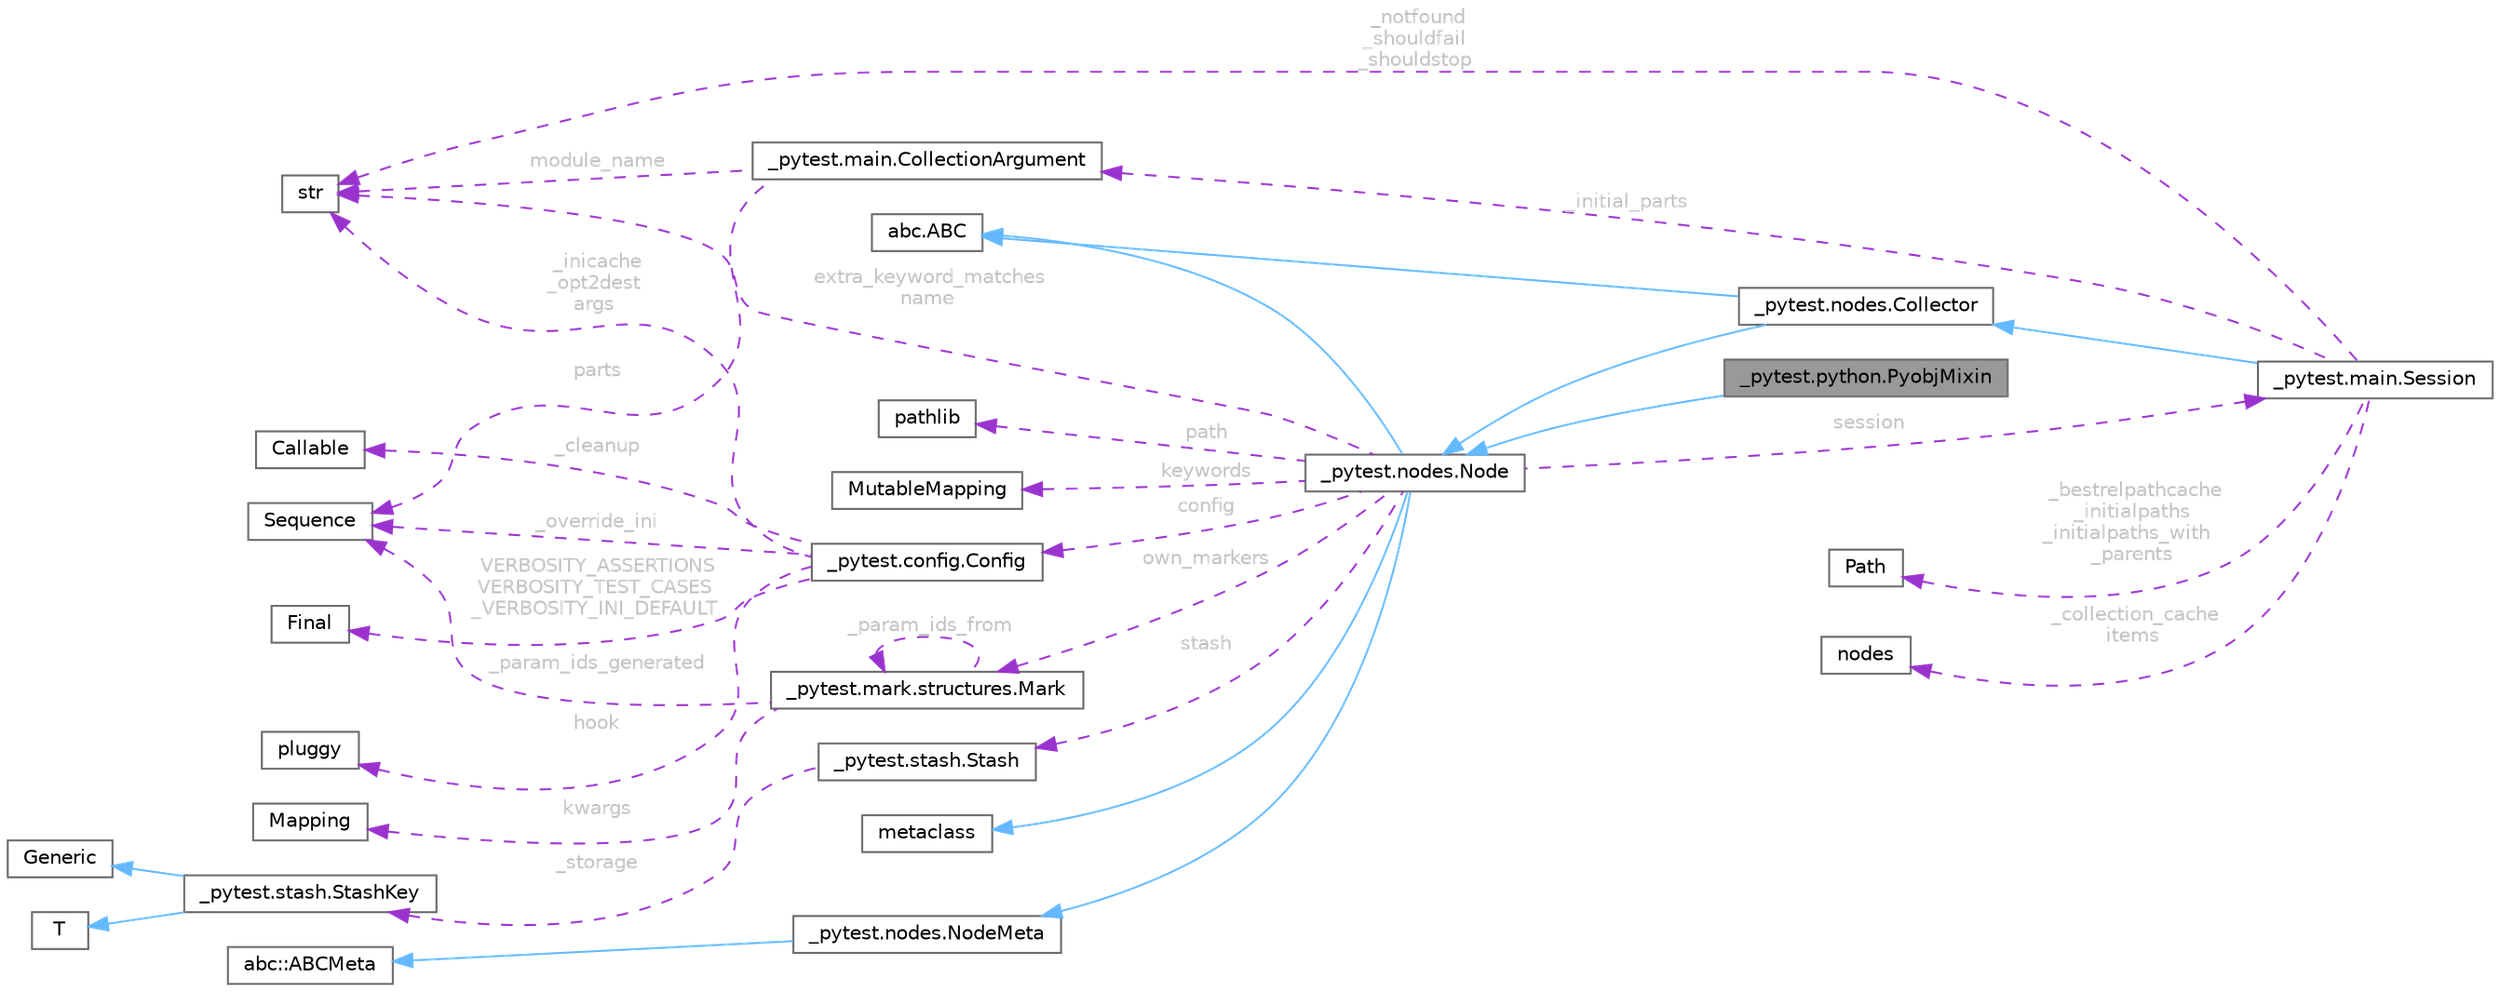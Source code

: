 digraph "_pytest.python.PyobjMixin"
{
 // LATEX_PDF_SIZE
  bgcolor="transparent";
  edge [fontname=Helvetica,fontsize=10,labelfontname=Helvetica,labelfontsize=10];
  node [fontname=Helvetica,fontsize=10,shape=box,height=0.2,width=0.4];
  rankdir="LR";
  Node1 [id="Node000001",label="_pytest.python.PyobjMixin",height=0.2,width=0.4,color="gray40", fillcolor="grey60", style="filled", fontcolor="black",tooltip=" "];
  Node2 -> Node1 [id="edge1_Node000001_Node000002",dir="back",color="steelblue1",style="solid",tooltip=" "];
  Node2 [id="Node000002",label="_pytest.nodes.Node",height=0.2,width=0.4,color="gray40", fillcolor="white", style="filled",URL="$class__pytest_1_1nodes_1_1_node.html",tooltip=" "];
  Node3 -> Node2 [id="edge2_Node000002_Node000003",dir="back",color="steelblue1",style="solid",tooltip=" "];
  Node3 [id="Node000003",label="abc.ABC",height=0.2,width=0.4,color="gray40", fillcolor="white", style="filled",tooltip=" "];
  Node4 -> Node2 [id="edge3_Node000002_Node000004",dir="back",color="steelblue1",style="solid",tooltip=" "];
  Node4 [id="Node000004",label="metaclass",height=0.2,width=0.4,color="gray40", fillcolor="white", style="filled",tooltip=" "];
  Node5 -> Node2 [id="edge4_Node000002_Node000005",dir="back",color="steelblue1",style="solid",tooltip=" "];
  Node5 [id="Node000005",label="_pytest.nodes.NodeMeta",height=0.2,width=0.4,color="gray40", fillcolor="white", style="filled",URL="$class__pytest_1_1nodes_1_1_node_meta.html",tooltip=" "];
  Node6 -> Node5 [id="edge5_Node000005_Node000006",dir="back",color="steelblue1",style="solid",tooltip=" "];
  Node6 [id="Node000006",label="abc::ABCMeta",height=0.2,width=0.4,color="gray40", fillcolor="white", style="filled",tooltip=" "];
  Node7 -> Node2 [id="edge6_Node000002_Node000007",dir="back",color="darkorchid3",style="dashed",tooltip=" ",label=" extra_keyword_matches\nname",fontcolor="grey" ];
  Node7 [id="Node000007",label="str",height=0.2,width=0.4,color="gray40", fillcolor="white", style="filled",tooltip=" "];
  Node8 -> Node2 [id="edge7_Node000002_Node000008",dir="back",color="darkorchid3",style="dashed",tooltip=" ",label=" config",fontcolor="grey" ];
  Node8 [id="Node000008",label="_pytest.config.Config",height=0.2,width=0.4,color="gray40", fillcolor="white", style="filled",URL="$class__pytest_1_1config_1_1_config.html",tooltip=" "];
  Node9 -> Node8 [id="edge8_Node000008_Node000009",dir="back",color="darkorchid3",style="dashed",tooltip=" ",label=" VERBOSITY_ASSERTIONS\nVERBOSITY_TEST_CASES\n_VERBOSITY_INI_DEFAULT",fontcolor="grey" ];
  Node9 [id="Node000009",label="Final",height=0.2,width=0.4,color="gray40", fillcolor="white", style="filled",tooltip=" "];
  Node10 -> Node8 [id="edge9_Node000008_Node000010",dir="back",color="darkorchid3",style="dashed",tooltip=" ",label=" hook",fontcolor="grey" ];
  Node10 [id="Node000010",label="pluggy",height=0.2,width=0.4,color="gray40", fillcolor="white", style="filled",tooltip=" "];
  Node7 -> Node8 [id="edge10_Node000008_Node000007",dir="back",color="darkorchid3",style="dashed",tooltip=" ",label=" _inicache\n_opt2dest\nargs",fontcolor="grey" ];
  Node11 -> Node8 [id="edge11_Node000008_Node000011",dir="back",color="darkorchid3",style="dashed",tooltip=" ",label=" _override_ini",fontcolor="grey" ];
  Node11 [id="Node000011",label="Sequence",height=0.2,width=0.4,color="gray40", fillcolor="white", style="filled",tooltip=" "];
  Node12 -> Node8 [id="edge12_Node000008_Node000012",dir="back",color="darkorchid3",style="dashed",tooltip=" ",label=" _cleanup",fontcolor="grey" ];
  Node12 [id="Node000012",label="Callable",height=0.2,width=0.4,color="gray40", fillcolor="white", style="filled",tooltip=" "];
  Node13 -> Node2 [id="edge13_Node000002_Node000013",dir="back",color="darkorchid3",style="dashed",tooltip=" ",label=" session",fontcolor="grey" ];
  Node13 [id="Node000013",label="_pytest.main.Session",height=0.2,width=0.4,color="gray40", fillcolor="white", style="filled",URL="$class__pytest_1_1main_1_1_session.html",tooltip=" "];
  Node14 -> Node13 [id="edge14_Node000013_Node000014",dir="back",color="steelblue1",style="solid",tooltip=" "];
  Node14 [id="Node000014",label="_pytest.nodes.Collector",height=0.2,width=0.4,color="gray40", fillcolor="white", style="filled",URL="$class__pytest_1_1nodes_1_1_collector.html",tooltip=" "];
  Node2 -> Node14 [id="edge15_Node000014_Node000002",dir="back",color="steelblue1",style="solid",tooltip=" "];
  Node3 -> Node14 [id="edge16_Node000014_Node000003",dir="back",color="steelblue1",style="solid",tooltip=" "];
  Node7 -> Node13 [id="edge17_Node000013_Node000007",dir="back",color="darkorchid3",style="dashed",tooltip=" ",label=" _notfound\n_shouldfail\n_shouldstop",fontcolor="grey" ];
  Node15 -> Node13 [id="edge18_Node000013_Node000015",dir="back",color="darkorchid3",style="dashed",tooltip=" ",label=" _bestrelpathcache\n_initialpaths\n_initialpaths_with\l_parents",fontcolor="grey" ];
  Node15 [id="Node000015",label="Path",height=0.2,width=0.4,color="gray40", fillcolor="white", style="filled",tooltip=" "];
  Node16 -> Node13 [id="edge19_Node000013_Node000016",dir="back",color="darkorchid3",style="dashed",tooltip=" ",label=" _initial_parts",fontcolor="grey" ];
  Node16 [id="Node000016",label="_pytest.main.CollectionArgument",height=0.2,width=0.4,color="gray40", fillcolor="white", style="filled",URL="$class__pytest_1_1main_1_1_collection_argument.html",tooltip=" "];
  Node11 -> Node16 [id="edge20_Node000016_Node000011",dir="back",color="darkorchid3",style="dashed",tooltip=" ",label=" parts",fontcolor="grey" ];
  Node7 -> Node16 [id="edge21_Node000016_Node000007",dir="back",color="darkorchid3",style="dashed",tooltip=" ",label=" module_name",fontcolor="grey" ];
  Node17 -> Node13 [id="edge22_Node000013_Node000017",dir="back",color="darkorchid3",style="dashed",tooltip=" ",label=" _collection_cache\nitems",fontcolor="grey" ];
  Node17 [id="Node000017",label="nodes",height=0.2,width=0.4,color="gray40", fillcolor="white", style="filled",tooltip=" "];
  Node18 -> Node2 [id="edge23_Node000002_Node000018",dir="back",color="darkorchid3",style="dashed",tooltip=" ",label=" path",fontcolor="grey" ];
  Node18 [id="Node000018",label="pathlib",height=0.2,width=0.4,color="gray40", fillcolor="white", style="filled",tooltip=" "];
  Node19 -> Node2 [id="edge24_Node000002_Node000019",dir="back",color="darkorchid3",style="dashed",tooltip=" ",label=" keywords",fontcolor="grey" ];
  Node19 [id="Node000019",label="MutableMapping",height=0.2,width=0.4,color="gray40", fillcolor="white", style="filled",tooltip=" "];
  Node20 -> Node2 [id="edge25_Node000002_Node000020",dir="back",color="darkorchid3",style="dashed",tooltip=" ",label=" own_markers",fontcolor="grey" ];
  Node20 [id="Node000020",label="_pytest.mark.structures.Mark",height=0.2,width=0.4,color="gray40", fillcolor="white", style="filled",URL="$class__pytest_1_1mark_1_1structures_1_1_mark.html",tooltip=" "];
  Node21 -> Node20 [id="edge26_Node000020_Node000021",dir="back",color="darkorchid3",style="dashed",tooltip=" ",label=" kwargs",fontcolor="grey" ];
  Node21 [id="Node000021",label="Mapping",height=0.2,width=0.4,color="gray40", fillcolor="white", style="filled",tooltip=" "];
  Node20 -> Node20 [id="edge27_Node000020_Node000020",dir="back",color="darkorchid3",style="dashed",tooltip=" ",label=" _param_ids_from",fontcolor="grey" ];
  Node11 -> Node20 [id="edge28_Node000020_Node000011",dir="back",color="darkorchid3",style="dashed",tooltip=" ",label=" _param_ids_generated",fontcolor="grey" ];
  Node22 -> Node2 [id="edge29_Node000002_Node000022",dir="back",color="darkorchid3",style="dashed",tooltip=" ",label=" stash",fontcolor="grey" ];
  Node22 [id="Node000022",label="_pytest.stash.Stash",height=0.2,width=0.4,color="gray40", fillcolor="white", style="filled",URL="$class__pytest_1_1stash_1_1_stash.html",tooltip=" "];
  Node23 -> Node22 [id="edge30_Node000022_Node000023",dir="back",color="darkorchid3",style="dashed",tooltip=" ",label=" _storage",fontcolor="grey" ];
  Node23 [id="Node000023",label="_pytest.stash.StashKey",height=0.2,width=0.4,color="gray40", fillcolor="white", style="filled",URL="$class__pytest_1_1stash_1_1_stash_key.html",tooltip=" "];
  Node24 -> Node23 [id="edge31_Node000023_Node000024",dir="back",color="steelblue1",style="solid",tooltip=" "];
  Node24 [id="Node000024",label="Generic",height=0.2,width=0.4,color="gray40", fillcolor="white", style="filled",tooltip=" "];
  Node25 -> Node23 [id="edge32_Node000023_Node000025",dir="back",color="steelblue1",style="solid",tooltip=" "];
  Node25 [id="Node000025",label="T",height=0.2,width=0.4,color="gray40", fillcolor="white", style="filled",tooltip=" "];
}
